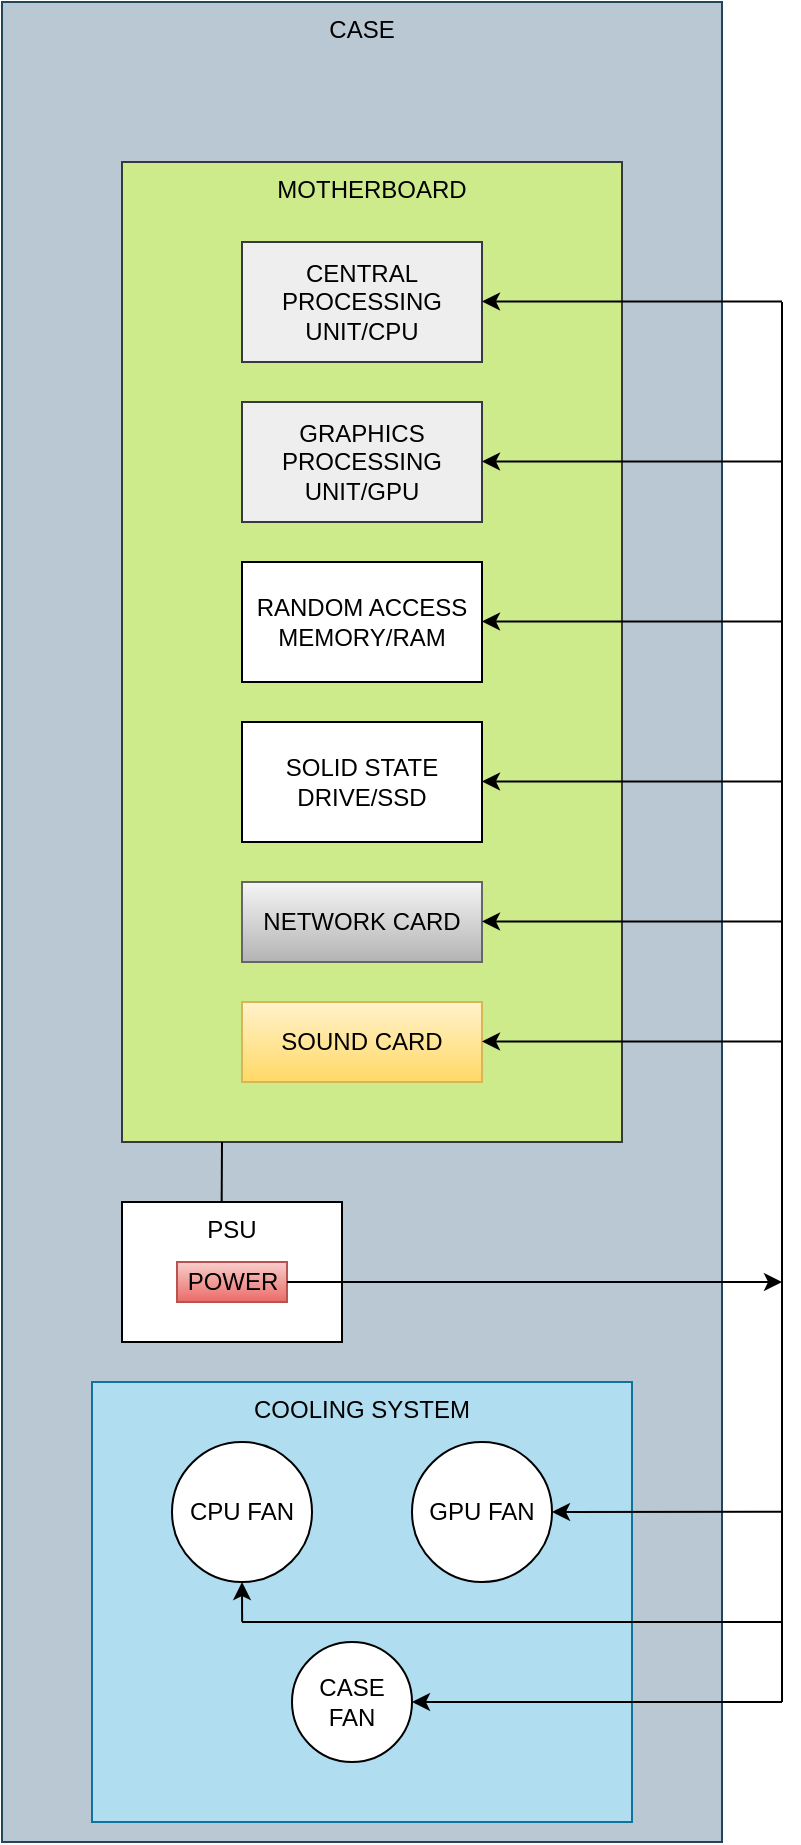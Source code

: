 <mxfile version="24.7.10">
  <diagram name="Page-1" id="ipilMW03opO8w7BNcQcp">
    <mxGraphModel dx="1434" dy="746" grid="1" gridSize="10" guides="1" tooltips="1" connect="1" arrows="1" fold="1" page="1" pageScale="1" pageWidth="850" pageHeight="1100" math="0" shadow="0">
      <root>
        <mxCell id="0" />
        <mxCell id="1" parent="0" />
        <mxCell id="sn0VpOzBBycuvjJeUooC-1" value="CASE" style="rounded=0;whiteSpace=wrap;html=1;fillColor=#bac8d3;strokeColor=#23445d;verticalAlign=top;" parent="1" vertex="1">
          <mxGeometry x="40" y="40" width="360" height="920" as="geometry" />
        </mxCell>
        <mxCell id="sn0VpOzBBycuvjJeUooC-8" value="MOTHERBOARD" style="rounded=0;whiteSpace=wrap;html=1;fillColor=#cdeb8b;strokeColor=#36393d;align=center;verticalAlign=top;" parent="1" vertex="1">
          <mxGeometry x="100" y="120" width="250" height="490" as="geometry" />
        </mxCell>
        <mxCell id="sn0VpOzBBycuvjJeUooC-2" value="CENTRAL PROCESSING UNIT/CPU" style="rounded=0;whiteSpace=wrap;html=1;fillColor=#eeeeee;strokeColor=#36393d;" parent="1" vertex="1">
          <mxGeometry x="160" y="160" width="120" height="60" as="geometry" />
        </mxCell>
        <mxCell id="sn0VpOzBBycuvjJeUooC-4" value="GRAPHICS PROCESSING UNIT/GPU" style="rounded=0;whiteSpace=wrap;html=1;fillColor=#eeeeee;strokeColor=#36393d;" parent="1" vertex="1">
          <mxGeometry x="160" y="240" width="120" height="60" as="geometry" />
        </mxCell>
        <mxCell id="sn0VpOzBBycuvjJeUooC-5" value="RANDOM ACCESS MEMORY/RAM" style="rounded=0;whiteSpace=wrap;html=1;" parent="1" vertex="1">
          <mxGeometry x="160" y="320" width="120" height="60" as="geometry" />
        </mxCell>
        <mxCell id="sn0VpOzBBycuvjJeUooC-6" value="SOLID STATE DRIVE/SSD" style="rounded=0;whiteSpace=wrap;html=1;" parent="1" vertex="1">
          <mxGeometry x="160" y="400" width="120" height="60" as="geometry" />
        </mxCell>
        <mxCell id="sn0VpOzBBycuvjJeUooC-11" value="" style="endArrow=classic;html=1;rounded=0;" parent="1" edge="1">
          <mxGeometry width="50" height="50" relative="1" as="geometry">
            <mxPoint x="430" y="189.71" as="sourcePoint" />
            <mxPoint x="280" y="189.71" as="targetPoint" />
          </mxGeometry>
        </mxCell>
        <mxCell id="sn0VpOzBBycuvjJeUooC-12" value="" style="endArrow=classic;html=1;rounded=0;" parent="1" edge="1">
          <mxGeometry width="50" height="50" relative="1" as="geometry">
            <mxPoint x="430" y="269.71" as="sourcePoint" />
            <mxPoint x="280" y="269.71" as="targetPoint" />
          </mxGeometry>
        </mxCell>
        <mxCell id="sn0VpOzBBycuvjJeUooC-13" value="" style="endArrow=classic;html=1;rounded=0;" parent="1" edge="1">
          <mxGeometry width="50" height="50" relative="1" as="geometry">
            <mxPoint x="430" y="349.71" as="sourcePoint" />
            <mxPoint x="280" y="349.71" as="targetPoint" />
          </mxGeometry>
        </mxCell>
        <mxCell id="sn0VpOzBBycuvjJeUooC-14" value="" style="endArrow=classic;html=1;rounded=0;" parent="1" edge="1">
          <mxGeometry width="50" height="50" relative="1" as="geometry">
            <mxPoint x="430" y="429.71" as="sourcePoint" />
            <mxPoint x="280" y="429.71" as="targetPoint" />
          </mxGeometry>
        </mxCell>
        <mxCell id="sn0VpOzBBycuvjJeUooC-15" value="" style="endArrow=none;html=1;rounded=0;" parent="1" edge="1">
          <mxGeometry width="50" height="50" relative="1" as="geometry">
            <mxPoint x="430" y="890" as="sourcePoint" />
            <mxPoint x="430" y="190" as="targetPoint" />
          </mxGeometry>
        </mxCell>
        <mxCell id="sn0VpOzBBycuvjJeUooC-18" value="PSU" style="rounded=0;whiteSpace=wrap;html=1;verticalAlign=top;" parent="1" vertex="1">
          <mxGeometry x="100" y="640" width="110" height="70" as="geometry" />
        </mxCell>
        <mxCell id="sn0VpOzBBycuvjJeUooC-21" value="" style="endArrow=none;html=1;rounded=0;exitX=0.453;exitY=0.003;exitDx=0;exitDy=0;exitPerimeter=0;" parent="1" source="sn0VpOzBBycuvjJeUooC-18" edge="1">
          <mxGeometry width="50" height="50" relative="1" as="geometry">
            <mxPoint x="100" y="660" as="sourcePoint" />
            <mxPoint x="150" y="610" as="targetPoint" />
          </mxGeometry>
        </mxCell>
        <mxCell id="sn0VpOzBBycuvjJeUooC-22" value="POWER" style="rounded=0;whiteSpace=wrap;html=1;fillColor=#f8cecc;strokeColor=#b85450;gradientColor=#ea6b66;" parent="1" vertex="1">
          <mxGeometry x="127.5" y="670" width="55" height="20" as="geometry" />
        </mxCell>
        <mxCell id="sn0VpOzBBycuvjJeUooC-23" value="" style="endArrow=classic;html=1;rounded=0;exitX=1;exitY=0.5;exitDx=0;exitDy=0;" parent="1" source="sn0VpOzBBycuvjJeUooC-22" edge="1">
          <mxGeometry width="50" height="50" relative="1" as="geometry">
            <mxPoint x="210" y="700" as="sourcePoint" />
            <mxPoint x="430" y="680" as="targetPoint" />
          </mxGeometry>
        </mxCell>
        <mxCell id="sn0VpOzBBycuvjJeUooC-24" value="COOLING SYSTEM" style="rounded=0;whiteSpace=wrap;html=1;verticalAlign=top;fillColor=#b1ddf0;strokeColor=#10739e;" parent="1" vertex="1">
          <mxGeometry x="85" y="730" width="270" height="220" as="geometry" />
        </mxCell>
        <mxCell id="sn0VpOzBBycuvjJeUooC-26" value="CPU FAN" style="ellipse;whiteSpace=wrap;html=1;aspect=fixed;" parent="1" vertex="1">
          <mxGeometry x="125" y="760" width="70" height="70" as="geometry" />
        </mxCell>
        <mxCell id="sn0VpOzBBycuvjJeUooC-28" value="GPU FAN" style="ellipse;whiteSpace=wrap;html=1;aspect=fixed;" parent="1" vertex="1">
          <mxGeometry x="245" y="760" width="70" height="70" as="geometry" />
        </mxCell>
        <mxCell id="sn0VpOzBBycuvjJeUooC-29" value="CASE FAN" style="ellipse;whiteSpace=wrap;html=1;aspect=fixed;" parent="1" vertex="1">
          <mxGeometry x="185" y="860" width="60" height="60" as="geometry" />
        </mxCell>
        <mxCell id="sn0VpOzBBycuvjJeUooC-34" value="" style="endArrow=classic;html=1;rounded=0;entryX=1;entryY=0.5;entryDx=0;entryDy=0;" parent="1" target="sn0VpOzBBycuvjJeUooC-29" edge="1">
          <mxGeometry width="50" height="50" relative="1" as="geometry">
            <mxPoint x="430" y="890" as="sourcePoint" />
            <mxPoint x="260" y="880" as="targetPoint" />
          </mxGeometry>
        </mxCell>
        <mxCell id="sn0VpOzBBycuvjJeUooC-35" value="" style="endArrow=classic;html=1;rounded=0;entryX=1;entryY=0.5;entryDx=0;entryDy=0;" parent="1" target="sn0VpOzBBycuvjJeUooC-28" edge="1">
          <mxGeometry width="50" height="50" relative="1" as="geometry">
            <mxPoint x="430" y="794.83" as="sourcePoint" />
            <mxPoint x="245" y="794.83" as="targetPoint" />
          </mxGeometry>
        </mxCell>
        <mxCell id="sn0VpOzBBycuvjJeUooC-38" value="" style="endArrow=classic;html=1;rounded=0;entryX=0.5;entryY=1;entryDx=0;entryDy=0;exitX=0.278;exitY=0.545;exitDx=0;exitDy=0;exitPerimeter=0;" parent="1" source="sn0VpOzBBycuvjJeUooC-24" target="sn0VpOzBBycuvjJeUooC-26" edge="1">
          <mxGeometry width="50" height="50" relative="1" as="geometry">
            <mxPoint x="120" y="890" as="sourcePoint" />
            <mxPoint x="170" y="840" as="targetPoint" />
          </mxGeometry>
        </mxCell>
        <mxCell id="sn0VpOzBBycuvjJeUooC-39" value="" style="endArrow=none;html=1;rounded=0;" parent="1" edge="1">
          <mxGeometry width="50" height="50" relative="1" as="geometry">
            <mxPoint x="160" y="850" as="sourcePoint" />
            <mxPoint x="430" y="850" as="targetPoint" />
          </mxGeometry>
        </mxCell>
        <mxCell id="sn0VpOzBBycuvjJeUooC-41" value="NETWORK CARD" style="rounded=0;whiteSpace=wrap;html=1;fillColor=#f5f5f5;gradientColor=#b3b3b3;strokeColor=#666666;" parent="1" vertex="1">
          <mxGeometry x="160" y="480" width="120" height="40" as="geometry" />
        </mxCell>
        <mxCell id="sn0VpOzBBycuvjJeUooC-42" value="" style="endArrow=classic;html=1;rounded=0;" parent="1" edge="1">
          <mxGeometry width="50" height="50" relative="1" as="geometry">
            <mxPoint x="430" y="499.71" as="sourcePoint" />
            <mxPoint x="280" y="499.71" as="targetPoint" />
          </mxGeometry>
        </mxCell>
        <mxCell id="sn0VpOzBBycuvjJeUooC-44" value="SOUND CARD" style="rounded=0;whiteSpace=wrap;html=1;fillColor=#fff2cc;gradientColor=#ffd966;strokeColor=#d6b656;" parent="1" vertex="1">
          <mxGeometry x="160" y="540" width="120" height="40" as="geometry" />
        </mxCell>
        <mxCell id="sn0VpOzBBycuvjJeUooC-45" value="" style="endArrow=classic;html=1;rounded=0;" parent="1" edge="1">
          <mxGeometry width="50" height="50" relative="1" as="geometry">
            <mxPoint x="430" y="559.71" as="sourcePoint" />
            <mxPoint x="280" y="559.71" as="targetPoint" />
          </mxGeometry>
        </mxCell>
      </root>
    </mxGraphModel>
  </diagram>
</mxfile>

